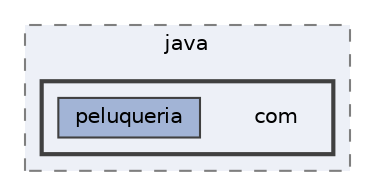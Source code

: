 digraph "src/main/java/com"
{
 // LATEX_PDF_SIZE
  bgcolor="transparent";
  edge [fontname=Helvetica,fontsize=10,labelfontname=Helvetica,labelfontsize=10];
  node [fontname=Helvetica,fontsize=10,shape=box,height=0.2,width=0.4];
  compound=true
  subgraph clusterdir_fd3f6763802dee1ad875f6c80eac0bda {
    graph [ bgcolor="#edf0f7", pencolor="grey50", label="java", fontname=Helvetica,fontsize=10 style="filled,dashed", URL="dir_fd3f6763802dee1ad875f6c80eac0bda.html",tooltip=""]
  subgraph clusterdir_d8517d8b842053dc3dd7dde525dd9163 {
    graph [ bgcolor="#edf0f7", pencolor="grey25", label="", fontname=Helvetica,fontsize=10 style="filled,bold", URL="dir_d8517d8b842053dc3dd7dde525dd9163.html",tooltip=""]
    dir_d8517d8b842053dc3dd7dde525dd9163 [shape=plaintext, label="com"];
  dir_24b6a6d79631ac78c4f5cc5c29946809 [label="peluqueria", fillcolor="#a2b4d6", color="grey25", style="filled", URL="dir_24b6a6d79631ac78c4f5cc5c29946809.html",tooltip=""];
  }
  }
}
